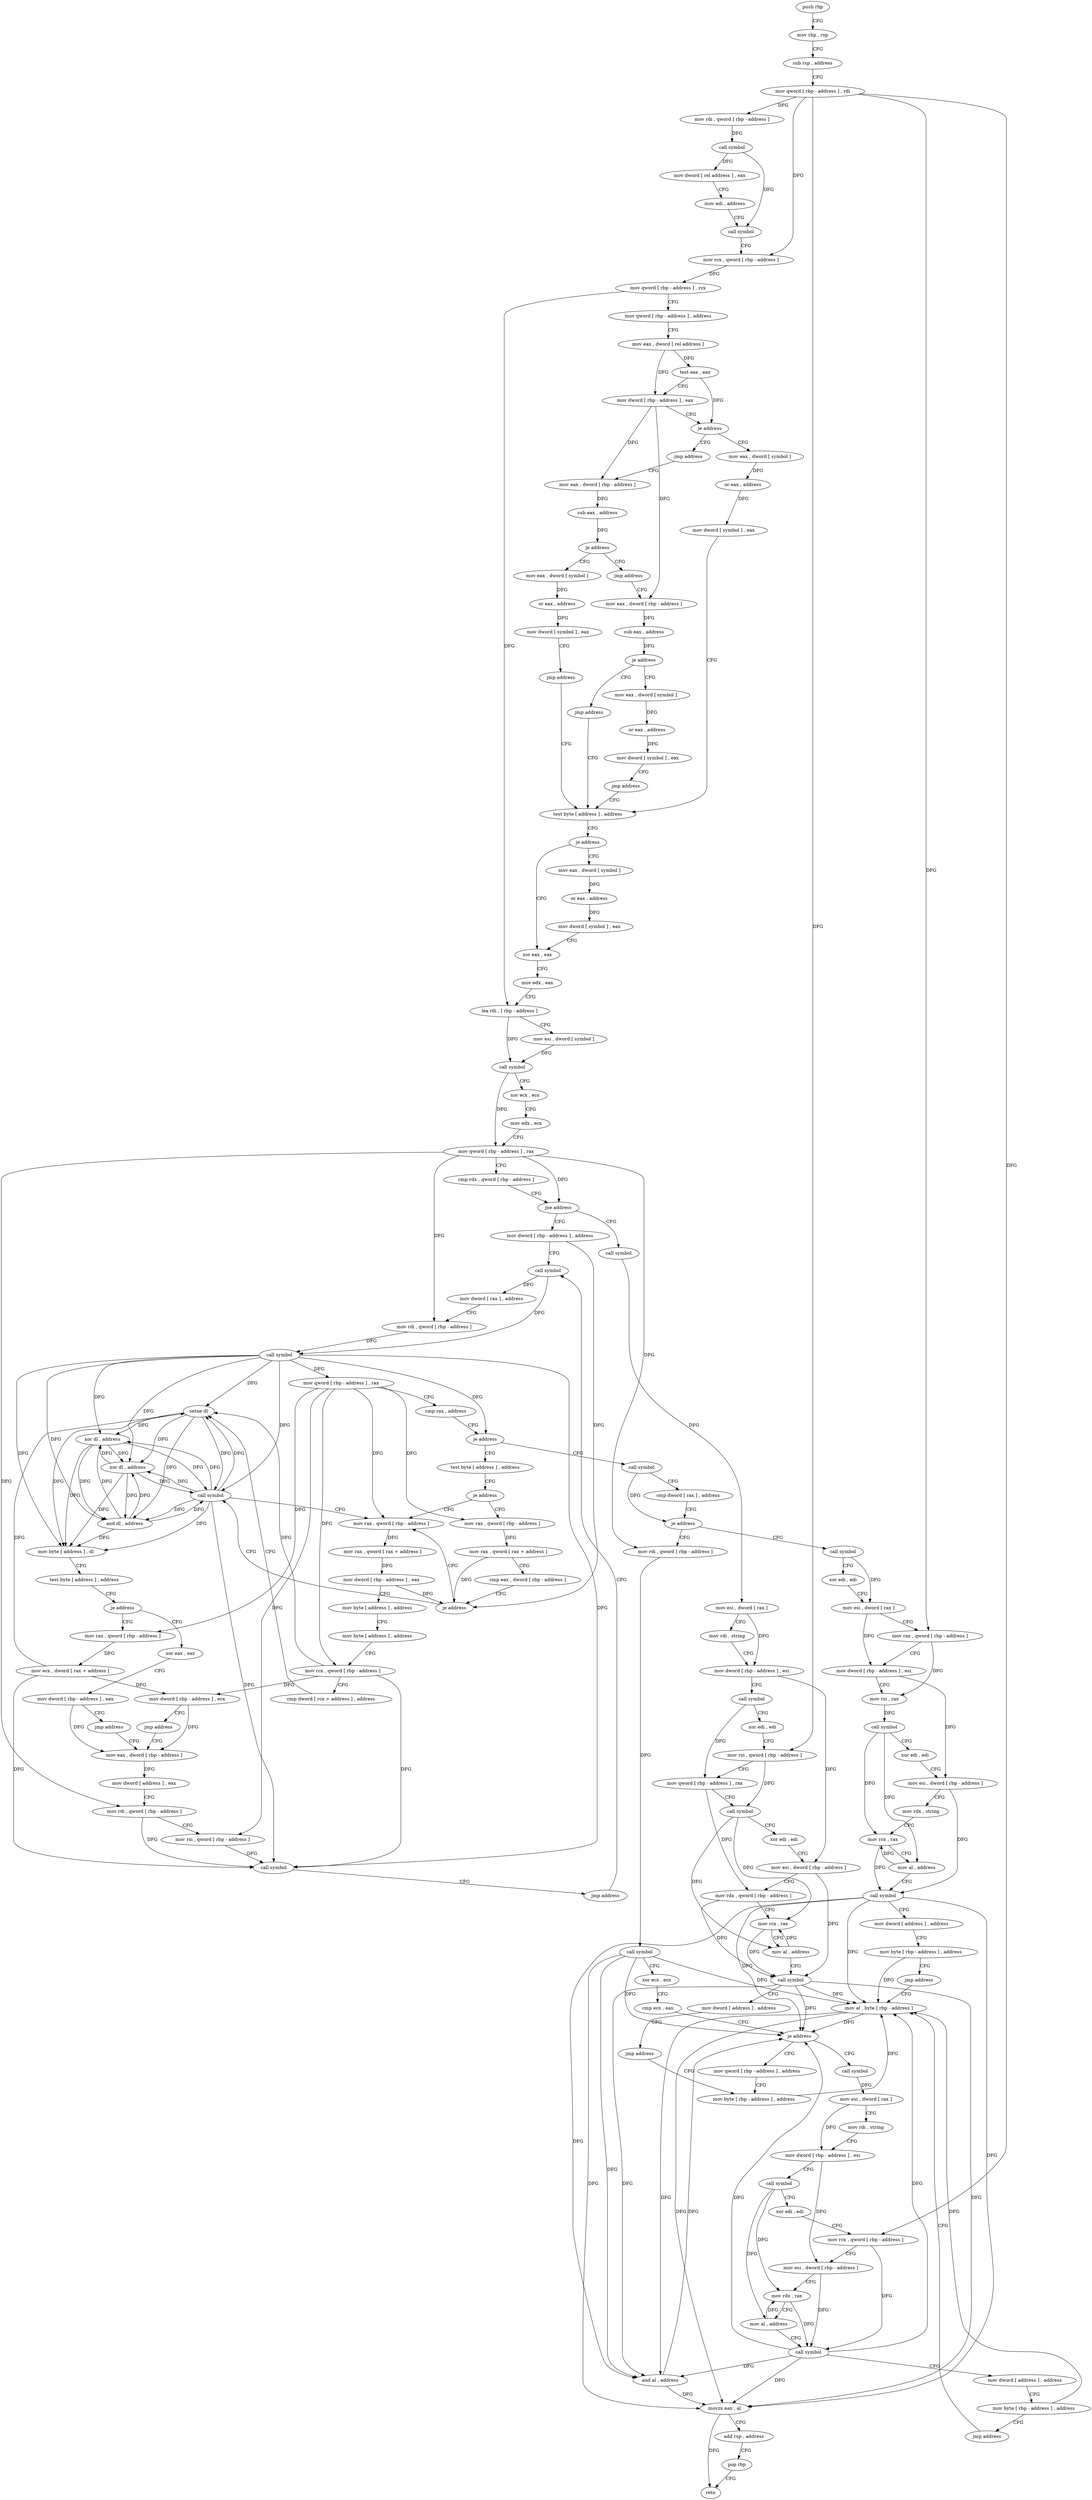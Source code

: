 digraph "func" {
"4209776" [label = "push rbp" ]
"4209777" [label = "mov rbp , rsp" ]
"4209780" [label = "sub rsp , address" ]
"4209784" [label = "mov qword [ rbp - address ] , rdi" ]
"4209788" [label = "mov rdi , qword [ rbp - address ]" ]
"4209792" [label = "call symbol" ]
"4209797" [label = "mov dword [ rel address ] , eax" ]
"4209803" [label = "mov edi , address" ]
"4209808" [label = "call symbol" ]
"4209813" [label = "mov rcx , qword [ rbp - address ]" ]
"4209817" [label = "mov qword [ rbp - address ] , rcx" ]
"4209821" [label = "mov qword [ rbp - address ] , address" ]
"4209829" [label = "mov eax , dword [ rel address ]" ]
"4209835" [label = "test eax , eax" ]
"4209837" [label = "mov dword [ rbp - address ] , eax" ]
"4209840" [label = "je address" ]
"4209929" [label = "mov eax , dword [ symbol ]" ]
"4209846" [label = "jmp address" ]
"4209936" [label = "or eax , address" ]
"4209939" [label = "mov dword [ symbol ] , eax" ]
"4209946" [label = "test byte [ address ] , address" ]
"4209851" [label = "mov eax , dword [ rbp - address ]" ]
"4209977" [label = "xor eax , eax" ]
"4209979" [label = "mov edx , eax" ]
"4209981" [label = "lea rdi , [ rbp - address ]" ]
"4209985" [label = "mov esi , dword [ symbol ]" ]
"4209992" [label = "call symbol" ]
"4209997" [label = "xor ecx , ecx" ]
"4209999" [label = "mov edx , ecx" ]
"4210001" [label = "mov qword [ rbp - address ] , rax" ]
"4210005" [label = "cmp rdx , qword [ rbp - address ]" ]
"4210009" [label = "jne address" ]
"4210090" [label = "mov dword [ rbp - address ] , address" ]
"4210015" [label = "call symbol" ]
"4209960" [label = "mov eax , dword [ symbol ]" ]
"4209967" [label = "or eax , address" ]
"4209970" [label = "mov dword [ symbol ] , eax" ]
"4209854" [label = "sub eax , address" ]
"4209857" [label = "je address" ]
"4209885" [label = "mov eax , dword [ symbol ]" ]
"4209863" [label = "jmp address" ]
"4210097" [label = "call symbol" ]
"4210020" [label = "mov esi , dword [ rax ]" ]
"4210022" [label = "mov rdi , string" ]
"4210032" [label = "mov dword [ rbp - address ] , esi" ]
"4210035" [label = "call symbol" ]
"4210040" [label = "xor edi , edi" ]
"4210042" [label = "mov rsi , qword [ rbp - address ]" ]
"4210046" [label = "mov qword [ rbp - address ] , rax" ]
"4210050" [label = "call symbol" ]
"4210055" [label = "xor edi , edi" ]
"4210057" [label = "mov esi , dword [ rbp - address ]" ]
"4210060" [label = "mov rdx , qword [ rbp - address ]" ]
"4210064" [label = "mov rcx , rax" ]
"4210067" [label = "mov al , address" ]
"4210069" [label = "call symbol" ]
"4210074" [label = "mov dword [ address ] , address" ]
"4210085" [label = "jmp address" ]
"4210468" [label = "mov byte [ rbp - address ] , address" ]
"4209892" [label = "or eax , address" ]
"4209895" [label = "mov dword [ symbol ] , eax" ]
"4209902" [label = "jmp address" ]
"4209868" [label = "mov eax , dword [ rbp - address ]" ]
"4210294" [label = "call symbol" ]
"4210299" [label = "cmp dword [ rax ] , address" ]
"4210302" [label = "je address" ]
"4210377" [label = "mov rdi , qword [ rbp - address ]" ]
"4210308" [label = "call symbol" ]
"4210131" [label = "test byte [ address ] , address" ]
"4210139" [label = "je address" ]
"4210167" [label = "mov rax , qword [ rbp - address ]" ]
"4210145" [label = "mov rax , qword [ rbp - address ]" ]
"4210472" [label = "mov al , byte [ rbp - address ]" ]
"4209954" [label = "je address" ]
"4209871" [label = "sub eax , address" ]
"4209874" [label = "je address" ]
"4209907" [label = "mov eax , dword [ symbol ]" ]
"4209880" [label = "jmp address" ]
"4210381" [label = "call symbol" ]
"4210386" [label = "xor ecx , ecx" ]
"4210388" [label = "cmp ecx , eax" ]
"4210390" [label = "je address" ]
"4210460" [label = "mov qword [ rbp - address ] , address" ]
"4210396" [label = "call symbol" ]
"4210313" [label = "xor edi , edi" ]
"4210315" [label = "mov esi , dword [ rax ]" ]
"4210317" [label = "mov rax , qword [ rbp - address ]" ]
"4210321" [label = "mov dword [ rbp - address ] , esi" ]
"4210324" [label = "mov rsi , rax" ]
"4210327" [label = "call symbol" ]
"4210332" [label = "xor edi , edi" ]
"4210334" [label = "mov esi , dword [ rbp - address ]" ]
"4210337" [label = "mov rdx , string" ]
"4210347" [label = "mov rcx , rax" ]
"4210350" [label = "mov al , address" ]
"4210352" [label = "call symbol" ]
"4210357" [label = "mov dword [ address ] , address" ]
"4210368" [label = "mov byte [ rbp - address ] , address" ]
"4210372" [label = "jmp address" ]
"4210171" [label = "mov rax , qword [ rax + address ]" ]
"4210175" [label = "mov dword [ rbp - address ] , eax" ]
"4210178" [label = "mov byte [ address ] , address" ]
"4210186" [label = "mov byte [ address ] , address" ]
"4210194" [label = "mov rcx , qword [ rbp - address ]" ]
"4210198" [label = "cmp dword [ rcx + address ] , address" ]
"4210205" [label = "setne dl" ]
"4210208" [label = "xor dl , address" ]
"4210211" [label = "xor dl , address" ]
"4210214" [label = "and dl , address" ]
"4210217" [label = "mov byte [ address ] , dl" ]
"4210224" [label = "test byte [ address ] , address" ]
"4210232" [label = "je address" ]
"4210256" [label = "xor eax , eax" ]
"4210238" [label = "mov rax , qword [ rbp - address ]" ]
"4210149" [label = "mov rax , qword [ rax + address ]" ]
"4210153" [label = "cmp eax , dword [ rbp - address ]" ]
"4210156" [label = "je address" ]
"4210162" [label = "call symbol" ]
"4209914" [label = "or eax , address" ]
"4209917" [label = "mov dword [ symbol ] , eax" ]
"4209924" [label = "jmp address" ]
"4210401" [label = "mov esi , dword [ rax ]" ]
"4210403" [label = "mov rdi , string" ]
"4210413" [label = "mov dword [ rbp - address ] , esi" ]
"4210416" [label = "call symbol" ]
"4210421" [label = "xor edi , edi" ]
"4210423" [label = "mov rcx , qword [ rbp - address ]" ]
"4210427" [label = "mov esi , dword [ rbp - address ]" ]
"4210430" [label = "mov rdx , rax" ]
"4210433" [label = "mov al , address" ]
"4210435" [label = "call symbol" ]
"4210440" [label = "mov dword [ address ] , address" ]
"4210451" [label = "mov byte [ rbp - address ] , address" ]
"4210455" [label = "jmp address" ]
"4210475" [label = "and al , address" ]
"4210477" [label = "movzx eax , al" ]
"4210480" [label = "add rsp , address" ]
"4210484" [label = "pop rbp" ]
"4210485" [label = "retn" ]
"4210258" [label = "mov dword [ rbp - address ] , eax" ]
"4210261" [label = "jmp address" ]
"4210266" [label = "mov eax , dword [ rbp - address ]" ]
"4210242" [label = "mov ecx , dword [ rax + address ]" ]
"4210248" [label = "mov dword [ rbp - address ] , ecx" ]
"4210251" [label = "jmp address" ]
"4210269" [label = "mov dword [ address ] , eax" ]
"4210276" [label = "mov rdi , qword [ rbp - address ]" ]
"4210280" [label = "mov rsi , qword [ rbp - address ]" ]
"4210284" [label = "call symbol" ]
"4210289" [label = "jmp address" ]
"4210102" [label = "mov dword [ rax ] , address" ]
"4210108" [label = "mov rdi , qword [ rbp - address ]" ]
"4210112" [label = "call symbol" ]
"4210117" [label = "mov qword [ rbp - address ] , rax" ]
"4210121" [label = "cmp rax , address" ]
"4210125" [label = "je address" ]
"4209776" -> "4209777" [ label = "CFG" ]
"4209777" -> "4209780" [ label = "CFG" ]
"4209780" -> "4209784" [ label = "CFG" ]
"4209784" -> "4209788" [ label = "DFG" ]
"4209784" -> "4209813" [ label = "DFG" ]
"4209784" -> "4210042" [ label = "DFG" ]
"4209784" -> "4210317" [ label = "DFG" ]
"4209784" -> "4210423" [ label = "DFG" ]
"4209788" -> "4209792" [ label = "DFG" ]
"4209792" -> "4209797" [ label = "DFG" ]
"4209792" -> "4209808" [ label = "DFG" ]
"4209797" -> "4209803" [ label = "CFG" ]
"4209803" -> "4209808" [ label = "CFG" ]
"4209808" -> "4209813" [ label = "CFG" ]
"4209813" -> "4209817" [ label = "DFG" ]
"4209817" -> "4209821" [ label = "CFG" ]
"4209817" -> "4209981" [ label = "DFG" ]
"4209821" -> "4209829" [ label = "CFG" ]
"4209829" -> "4209835" [ label = "DFG" ]
"4209829" -> "4209837" [ label = "DFG" ]
"4209835" -> "4209837" [ label = "CFG" ]
"4209835" -> "4209840" [ label = "DFG" ]
"4209837" -> "4209840" [ label = "CFG" ]
"4209837" -> "4209851" [ label = "DFG" ]
"4209837" -> "4209868" [ label = "DFG" ]
"4209840" -> "4209929" [ label = "CFG" ]
"4209840" -> "4209846" [ label = "CFG" ]
"4209929" -> "4209936" [ label = "DFG" ]
"4209846" -> "4209851" [ label = "CFG" ]
"4209936" -> "4209939" [ label = "DFG" ]
"4209939" -> "4209946" [ label = "CFG" ]
"4209946" -> "4209954" [ label = "CFG" ]
"4209851" -> "4209854" [ label = "DFG" ]
"4209977" -> "4209979" [ label = "CFG" ]
"4209979" -> "4209981" [ label = "CFG" ]
"4209981" -> "4209985" [ label = "CFG" ]
"4209981" -> "4209992" [ label = "DFG" ]
"4209985" -> "4209992" [ label = "DFG" ]
"4209992" -> "4209997" [ label = "CFG" ]
"4209992" -> "4210001" [ label = "DFG" ]
"4209997" -> "4209999" [ label = "CFG" ]
"4209999" -> "4210001" [ label = "CFG" ]
"4210001" -> "4210005" [ label = "CFG" ]
"4210001" -> "4210009" [ label = "DFG" ]
"4210001" -> "4210108" [ label = "DFG" ]
"4210001" -> "4210377" [ label = "DFG" ]
"4210001" -> "4210276" [ label = "DFG" ]
"4210005" -> "4210009" [ label = "CFG" ]
"4210009" -> "4210090" [ label = "CFG" ]
"4210009" -> "4210015" [ label = "CFG" ]
"4210090" -> "4210097" [ label = "CFG" ]
"4210090" -> "4210156" [ label = "DFG" ]
"4210015" -> "4210020" [ label = "DFG" ]
"4209960" -> "4209967" [ label = "DFG" ]
"4209967" -> "4209970" [ label = "DFG" ]
"4209970" -> "4209977" [ label = "CFG" ]
"4209854" -> "4209857" [ label = "DFG" ]
"4209857" -> "4209885" [ label = "CFG" ]
"4209857" -> "4209863" [ label = "CFG" ]
"4209885" -> "4209892" [ label = "DFG" ]
"4209863" -> "4209868" [ label = "CFG" ]
"4210097" -> "4210102" [ label = "DFG" ]
"4210097" -> "4210112" [ label = "DFG" ]
"4210020" -> "4210022" [ label = "CFG" ]
"4210020" -> "4210032" [ label = "DFG" ]
"4210022" -> "4210032" [ label = "CFG" ]
"4210032" -> "4210035" [ label = "CFG" ]
"4210032" -> "4210057" [ label = "DFG" ]
"4210035" -> "4210040" [ label = "CFG" ]
"4210035" -> "4210046" [ label = "DFG" ]
"4210040" -> "4210042" [ label = "CFG" ]
"4210042" -> "4210046" [ label = "CFG" ]
"4210042" -> "4210050" [ label = "DFG" ]
"4210046" -> "4210050" [ label = "CFG" ]
"4210046" -> "4210060" [ label = "DFG" ]
"4210050" -> "4210055" [ label = "CFG" ]
"4210050" -> "4210064" [ label = "DFG" ]
"4210050" -> "4210067" [ label = "DFG" ]
"4210055" -> "4210057" [ label = "CFG" ]
"4210057" -> "4210060" [ label = "CFG" ]
"4210057" -> "4210069" [ label = "DFG" ]
"4210060" -> "4210064" [ label = "CFG" ]
"4210060" -> "4210069" [ label = "DFG" ]
"4210064" -> "4210067" [ label = "CFG" ]
"4210064" -> "4210069" [ label = "DFG" ]
"4210067" -> "4210069" [ label = "CFG" ]
"4210067" -> "4210064" [ label = "DFG" ]
"4210069" -> "4210074" [ label = "CFG" ]
"4210069" -> "4210472" [ label = "DFG" ]
"4210069" -> "4210475" [ label = "DFG" ]
"4210069" -> "4210477" [ label = "DFG" ]
"4210069" -> "4210390" [ label = "DFG" ]
"4210074" -> "4210085" [ label = "CFG" ]
"4210085" -> "4210468" [ label = "CFG" ]
"4210468" -> "4210472" [ label = "DFG" ]
"4209892" -> "4209895" [ label = "DFG" ]
"4209895" -> "4209902" [ label = "CFG" ]
"4209902" -> "4209946" [ label = "CFG" ]
"4209868" -> "4209871" [ label = "DFG" ]
"4210294" -> "4210299" [ label = "CFG" ]
"4210294" -> "4210302" [ label = "DFG" ]
"4210299" -> "4210302" [ label = "CFG" ]
"4210302" -> "4210377" [ label = "CFG" ]
"4210302" -> "4210308" [ label = "CFG" ]
"4210377" -> "4210381" [ label = "DFG" ]
"4210308" -> "4210313" [ label = "CFG" ]
"4210308" -> "4210315" [ label = "DFG" ]
"4210131" -> "4210139" [ label = "CFG" ]
"4210139" -> "4210167" [ label = "CFG" ]
"4210139" -> "4210145" [ label = "CFG" ]
"4210167" -> "4210171" [ label = "DFG" ]
"4210145" -> "4210149" [ label = "DFG" ]
"4210472" -> "4210475" [ label = "DFG" ]
"4210472" -> "4210477" [ label = "DFG" ]
"4210472" -> "4210390" [ label = "DFG" ]
"4209954" -> "4209977" [ label = "CFG" ]
"4209954" -> "4209960" [ label = "CFG" ]
"4209871" -> "4209874" [ label = "DFG" ]
"4209874" -> "4209907" [ label = "CFG" ]
"4209874" -> "4209880" [ label = "CFG" ]
"4209907" -> "4209914" [ label = "DFG" ]
"4209880" -> "4209946" [ label = "CFG" ]
"4210381" -> "4210386" [ label = "CFG" ]
"4210381" -> "4210475" [ label = "DFG" ]
"4210381" -> "4210477" [ label = "DFG" ]
"4210381" -> "4210472" [ label = "DFG" ]
"4210381" -> "4210390" [ label = "DFG" ]
"4210386" -> "4210388" [ label = "CFG" ]
"4210388" -> "4210390" [ label = "CFG" ]
"4210390" -> "4210460" [ label = "CFG" ]
"4210390" -> "4210396" [ label = "CFG" ]
"4210460" -> "4210468" [ label = "CFG" ]
"4210396" -> "4210401" [ label = "DFG" ]
"4210313" -> "4210315" [ label = "CFG" ]
"4210315" -> "4210317" [ label = "CFG" ]
"4210315" -> "4210321" [ label = "DFG" ]
"4210317" -> "4210321" [ label = "CFG" ]
"4210317" -> "4210324" [ label = "DFG" ]
"4210321" -> "4210324" [ label = "CFG" ]
"4210321" -> "4210334" [ label = "DFG" ]
"4210324" -> "4210327" [ label = "DFG" ]
"4210327" -> "4210332" [ label = "CFG" ]
"4210327" -> "4210347" [ label = "DFG" ]
"4210327" -> "4210350" [ label = "DFG" ]
"4210332" -> "4210334" [ label = "CFG" ]
"4210334" -> "4210337" [ label = "CFG" ]
"4210334" -> "4210352" [ label = "DFG" ]
"4210337" -> "4210347" [ label = "CFG" ]
"4210347" -> "4210350" [ label = "CFG" ]
"4210347" -> "4210352" [ label = "DFG" ]
"4210350" -> "4210352" [ label = "CFG" ]
"4210350" -> "4210347" [ label = "DFG" ]
"4210352" -> "4210357" [ label = "CFG" ]
"4210352" -> "4210475" [ label = "DFG" ]
"4210352" -> "4210477" [ label = "DFG" ]
"4210352" -> "4210390" [ label = "DFG" ]
"4210352" -> "4210472" [ label = "DFG" ]
"4210357" -> "4210368" [ label = "CFG" ]
"4210368" -> "4210372" [ label = "CFG" ]
"4210368" -> "4210472" [ label = "DFG" ]
"4210372" -> "4210472" [ label = "CFG" ]
"4210171" -> "4210175" [ label = "DFG" ]
"4210175" -> "4210178" [ label = "CFG" ]
"4210175" -> "4210156" [ label = "DFG" ]
"4210178" -> "4210186" [ label = "CFG" ]
"4210186" -> "4210194" [ label = "CFG" ]
"4210194" -> "4210198" [ label = "CFG" ]
"4210194" -> "4210205" [ label = "DFG" ]
"4210194" -> "4210248" [ label = "DFG" ]
"4210194" -> "4210284" [ label = "DFG" ]
"4210198" -> "4210205" [ label = "CFG" ]
"4210205" -> "4210208" [ label = "DFG" ]
"4210205" -> "4210211" [ label = "DFG" ]
"4210205" -> "4210214" [ label = "DFG" ]
"4210205" -> "4210217" [ label = "DFG" ]
"4210205" -> "4210162" [ label = "DFG" ]
"4210208" -> "4210211" [ label = "DFG" ]
"4210208" -> "4210214" [ label = "DFG" ]
"4210208" -> "4210217" [ label = "DFG" ]
"4210208" -> "4210162" [ label = "DFG" ]
"4210211" -> "4210214" [ label = "DFG" ]
"4210211" -> "4210208" [ label = "DFG" ]
"4210211" -> "4210217" [ label = "DFG" ]
"4210211" -> "4210162" [ label = "DFG" ]
"4210214" -> "4210217" [ label = "DFG" ]
"4210214" -> "4210208" [ label = "DFG" ]
"4210214" -> "4210211" [ label = "DFG" ]
"4210214" -> "4210162" [ label = "DFG" ]
"4210217" -> "4210224" [ label = "CFG" ]
"4210224" -> "4210232" [ label = "CFG" ]
"4210232" -> "4210256" [ label = "CFG" ]
"4210232" -> "4210238" [ label = "CFG" ]
"4210256" -> "4210258" [ label = "CFG" ]
"4210238" -> "4210242" [ label = "DFG" ]
"4210149" -> "4210153" [ label = "CFG" ]
"4210149" -> "4210156" [ label = "DFG" ]
"4210153" -> "4210156" [ label = "CFG" ]
"4210156" -> "4210167" [ label = "CFG" ]
"4210156" -> "4210162" [ label = "CFG" ]
"4210162" -> "4210167" [ label = "CFG" ]
"4210162" -> "4210208" [ label = "DFG" ]
"4210162" -> "4210211" [ label = "DFG" ]
"4210162" -> "4210214" [ label = "DFG" ]
"4210162" -> "4210217" [ label = "DFG" ]
"4210162" -> "4210205" [ label = "DFG" ]
"4210162" -> "4210284" [ label = "DFG" ]
"4209914" -> "4209917" [ label = "DFG" ]
"4209917" -> "4209924" [ label = "CFG" ]
"4209924" -> "4209946" [ label = "CFG" ]
"4210401" -> "4210403" [ label = "CFG" ]
"4210401" -> "4210413" [ label = "DFG" ]
"4210403" -> "4210413" [ label = "CFG" ]
"4210413" -> "4210416" [ label = "CFG" ]
"4210413" -> "4210427" [ label = "DFG" ]
"4210416" -> "4210421" [ label = "CFG" ]
"4210416" -> "4210430" [ label = "DFG" ]
"4210416" -> "4210433" [ label = "DFG" ]
"4210421" -> "4210423" [ label = "CFG" ]
"4210423" -> "4210427" [ label = "CFG" ]
"4210423" -> "4210435" [ label = "DFG" ]
"4210427" -> "4210430" [ label = "CFG" ]
"4210427" -> "4210435" [ label = "DFG" ]
"4210430" -> "4210433" [ label = "CFG" ]
"4210430" -> "4210435" [ label = "DFG" ]
"4210433" -> "4210435" [ label = "CFG" ]
"4210433" -> "4210430" [ label = "DFG" ]
"4210435" -> "4210440" [ label = "CFG" ]
"4210435" -> "4210475" [ label = "DFG" ]
"4210435" -> "4210477" [ label = "DFG" ]
"4210435" -> "4210390" [ label = "DFG" ]
"4210435" -> "4210472" [ label = "DFG" ]
"4210440" -> "4210451" [ label = "CFG" ]
"4210451" -> "4210455" [ label = "CFG" ]
"4210451" -> "4210472" [ label = "DFG" ]
"4210455" -> "4210472" [ label = "CFG" ]
"4210475" -> "4210477" [ label = "DFG" ]
"4210475" -> "4210390" [ label = "DFG" ]
"4210477" -> "4210480" [ label = "CFG" ]
"4210477" -> "4210485" [ label = "DFG" ]
"4210480" -> "4210484" [ label = "CFG" ]
"4210484" -> "4210485" [ label = "CFG" ]
"4210258" -> "4210261" [ label = "CFG" ]
"4210258" -> "4210266" [ label = "DFG" ]
"4210261" -> "4210266" [ label = "CFG" ]
"4210266" -> "4210269" [ label = "DFG" ]
"4210242" -> "4210248" [ label = "DFG" ]
"4210242" -> "4210205" [ label = "DFG" ]
"4210242" -> "4210284" [ label = "DFG" ]
"4210248" -> "4210251" [ label = "CFG" ]
"4210248" -> "4210266" [ label = "DFG" ]
"4210251" -> "4210266" [ label = "CFG" ]
"4210269" -> "4210276" [ label = "CFG" ]
"4210276" -> "4210280" [ label = "CFG" ]
"4210276" -> "4210284" [ label = "DFG" ]
"4210280" -> "4210284" [ label = "DFG" ]
"4210284" -> "4210289" [ label = "CFG" ]
"4210289" -> "4210097" [ label = "CFG" ]
"4210102" -> "4210108" [ label = "CFG" ]
"4210108" -> "4210112" [ label = "DFG" ]
"4210112" -> "4210117" [ label = "DFG" ]
"4210112" -> "4210125" [ label = "DFG" ]
"4210112" -> "4210205" [ label = "DFG" ]
"4210112" -> "4210208" [ label = "DFG" ]
"4210112" -> "4210211" [ label = "DFG" ]
"4210112" -> "4210214" [ label = "DFG" ]
"4210112" -> "4210217" [ label = "DFG" ]
"4210112" -> "4210162" [ label = "DFG" ]
"4210112" -> "4210284" [ label = "DFG" ]
"4210117" -> "4210121" [ label = "CFG" ]
"4210117" -> "4210167" [ label = "DFG" ]
"4210117" -> "4210194" [ label = "DFG" ]
"4210117" -> "4210145" [ label = "DFG" ]
"4210117" -> "4210238" [ label = "DFG" ]
"4210117" -> "4210280" [ label = "DFG" ]
"4210121" -> "4210125" [ label = "CFG" ]
"4210125" -> "4210294" [ label = "CFG" ]
"4210125" -> "4210131" [ label = "CFG" ]
}
